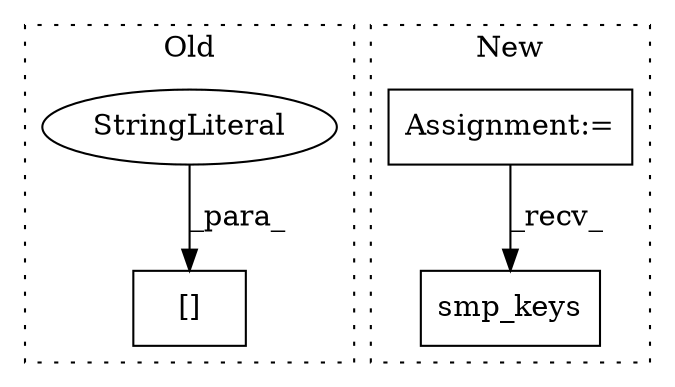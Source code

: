 digraph G {
subgraph cluster0 {
1 [label="[]" a="2" s="3373,3390" l="6,1" shape="box"];
3 [label="StringLiteral" a="45" s="3379" l="11" shape="ellipse"];
label = "Old";
style="dotted";
}
subgraph cluster1 {
2 [label="smp_keys" a="32" s="2603" l="10" shape="box"];
4 [label="Assignment:=" a="7" s="1855" l="5" shape="box"];
label = "New";
style="dotted";
}
3 -> 1 [label="_para_"];
4 -> 2 [label="_recv_"];
}